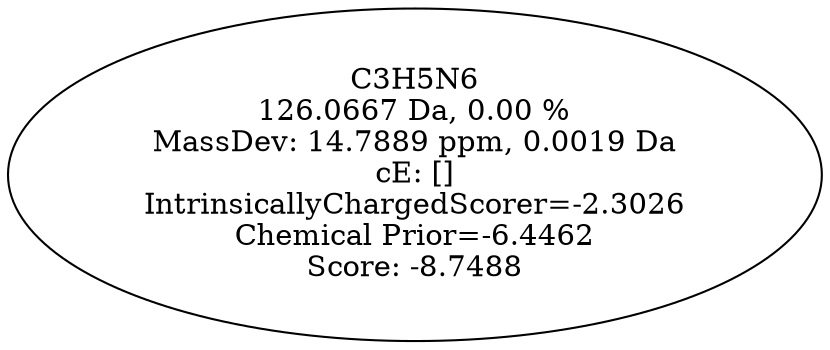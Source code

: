 strict digraph {
v1 [label="C3H5N6\n126.0667 Da, 0.00 %\nMassDev: 14.7889 ppm, 0.0019 Da\ncE: []\nIntrinsicallyChargedScorer=-2.3026\nChemical Prior=-6.4462\nScore: -8.7488"];
}